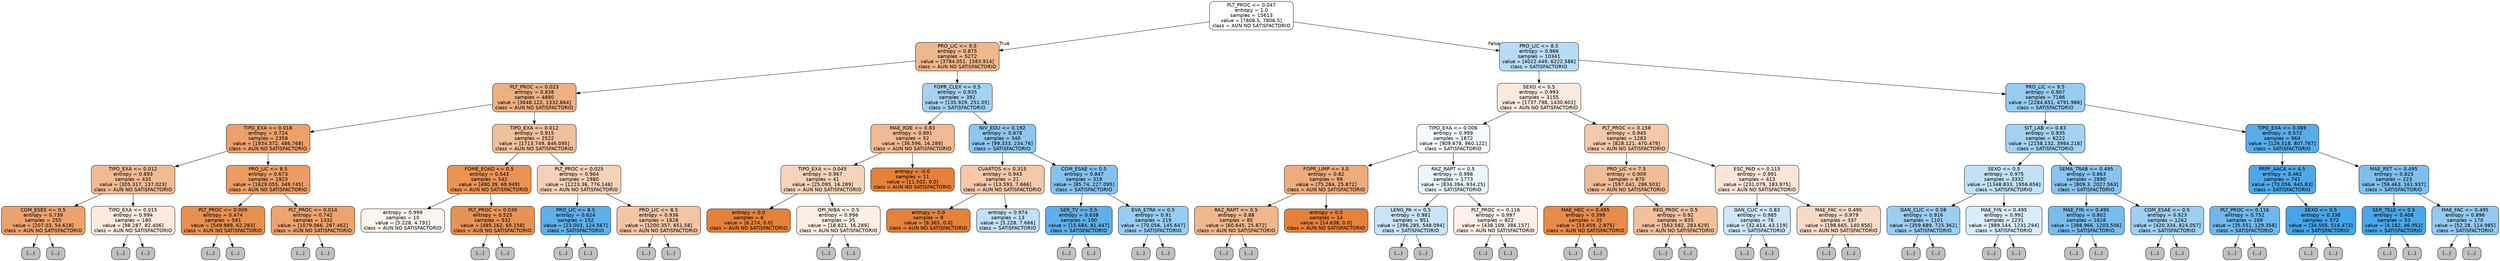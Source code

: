 digraph Tree {
node [shape=box, style="filled, rounded", color="black", fontname=helvetica] ;
edge [fontname=helvetica] ;
0 [label="PLT_PROC <= 0.047\nentropy = 1.0\nsamples = 15613\nvalue = [7806.5, 7806.5]\nclass = AUN NO SATISFACTORIO", fillcolor="#ffffff"] ;
1 [label="PRO_LIC <= 9.5\nentropy = 0.875\nsamples = 5272\nvalue = [3784.051, 1583.914]\nclass = AUN NO SATISFACTORIO", fillcolor="#f0b68c"] ;
0 -> 1 [labeldistance=2.5, labelangle=45, headlabel="True"] ;
2 [label="PLT_PROC <= 0.023\nentropy = 0.838\nsamples = 4880\nvalue = [3648.122, 1332.864]\nclass = AUN NO SATISFACTORIO", fillcolor="#eeaf81"] ;
1 -> 2 ;
3 [label="TIPO_EXA <= 0.018\nentropy = 0.724\nsamples = 2358\nvalue = [1934.372, 486.768]\nclass = AUN NO SATISFACTORIO", fillcolor="#eca16b"] ;
2 -> 3 ;
4 [label="TIPO_EXA <= 0.012\nentropy = 0.893\nsamples = 435\nvalue = [305.317, 137.023]\nclass = AUN NO SATISFACTORIO", fillcolor="#f1ba92"] ;
3 -> 4 ;
5 [label="COM_ESES <= 0.5\nentropy = 0.739\nsamples = 255\nvalue = [207.03, 54.618]\nclass = AUN NO SATISFACTORIO", fillcolor="#eca26d"] ;
4 -> 5 ;
6 [label="(...)", fillcolor="#C0C0C0"] ;
5 -> 6 ;
7 [label="(...)", fillcolor="#C0C0C0"] ;
5 -> 7 ;
10 [label="TIPO_EXA <= 0.015\nentropy = 0.994\nsamples = 180\nvalue = [98.287, 82.406]\nclass = AUN NO SATISFACTORIO", fillcolor="#fbebdf"] ;
4 -> 10 ;
11 [label="(...)", fillcolor="#C0C0C0"] ;
10 -> 11 ;
14 [label="(...)", fillcolor="#C0C0C0"] ;
10 -> 14 ;
17 [label="PRO_LIC <= 8.5\nentropy = 0.673\nsamples = 1923\nvalue = [1629.055, 349.745]\nclass = AUN NO SATISFACTORIO", fillcolor="#eb9c64"] ;
3 -> 17 ;
18 [label="PLT_PROC <= 0.009\nentropy = 0.474\nsamples = 591\nvalue = [549.989, 62.283]\nclass = AUN NO SATISFACTORIO", fillcolor="#e88f4f"] ;
17 -> 18 ;
19 [label="(...)", fillcolor="#C0C0C0"] ;
18 -> 19 ;
20 [label="(...)", fillcolor="#C0C0C0"] ;
18 -> 20 ;
23 [label="PLT_PROC <= 0.014\nentropy = 0.742\nsamples = 1332\nvalue = [1079.066, 287.462]\nclass = AUN NO SATISFACTORIO", fillcolor="#eca36e"] ;
17 -> 23 ;
24 [label="(...)", fillcolor="#C0C0C0"] ;
23 -> 24 ;
27 [label="(...)", fillcolor="#C0C0C0"] ;
23 -> 27 ;
30 [label="TIPO_EXA <= 0.012\nentropy = 0.915\nsamples = 2522\nvalue = [1713.749, 846.095]\nclass = AUN NO SATISFACTORIO", fillcolor="#f2bf9b"] ;
2 -> 30 ;
31 [label="FOME_EOAD <= 0.5\nentropy = 0.543\nsamples = 542\nvalue = [490.39, 69.949]\nclass = AUN NO SATISFACTORIO", fillcolor="#e99355"] ;
30 -> 31 ;
32 [label="entropy = 0.999\nsamples = 10\nvalue = [5.228, 4.791]\nclass = AUN NO SATISFACTORIO", fillcolor="#fdf4ee"] ;
31 -> 32 ;
33 [label="PLT_PROC <= 0.039\nentropy = 0.525\nsamples = 532\nvalue = [485.162, 65.158]\nclass = AUN NO SATISFACTORIO", fillcolor="#e89254"] ;
31 -> 33 ;
34 [label="(...)", fillcolor="#C0C0C0"] ;
33 -> 34 ;
37 [label="(...)", fillcolor="#C0C0C0"] ;
33 -> 37 ;
40 [label="PLT_PROC <= 0.025\nentropy = 0.964\nsamples = 1980\nvalue = [1223.36, 776.146]\nclass = AUN NO SATISFACTORIO", fillcolor="#f5d1b7"] ;
30 -> 40 ;
41 [label="PRO_LIC <= 8.5\nentropy = 0.624\nsamples = 152\nvalue = [23.003, 124.567]\nclass = SATISFACTORIO", fillcolor="#5eafea"] ;
40 -> 41 ;
42 [label="(...)", fillcolor="#C0C0C0"] ;
41 -> 42 ;
43 [label="(...)", fillcolor="#C0C0C0"] ;
41 -> 43 ;
46 [label="PRO_LIC <= 8.5\nentropy = 0.936\nsamples = 1828\nvalue = [1200.357, 651.58]\nclass = AUN NO SATISFACTORIO", fillcolor="#f3c5a4"] ;
40 -> 46 ;
47 [label="(...)", fillcolor="#C0C0C0"] ;
46 -> 47 ;
50 [label="(...)", fillcolor="#C0C0C0"] ;
46 -> 50 ;
53 [label="FOPR_CLEX <= 0.5\nentropy = 0.935\nsamples = 392\nvalue = [135.929, 251.05]\nclass = SATISFACTORIO", fillcolor="#a4d2f3"] ;
1 -> 53 ;
54 [label="MAE_RDE <= 0.83\nentropy = 0.891\nsamples = 52\nvalue = [36.596, 16.289]\nclass = AUN NO SATISFACTORIO", fillcolor="#f1b991"] ;
53 -> 54 ;
55 [label="TIPO_EXA <= 0.045\nentropy = 0.967\nsamples = 41\nvalue = [25.095, 16.289]\nclass = AUN NO SATISFACTORIO", fillcolor="#f6d3ba"] ;
54 -> 55 ;
56 [label="entropy = 0.0\nsamples = 6\nvalue = [6.274, 0.0]\nclass = AUN NO SATISFACTORIO", fillcolor="#e58139"] ;
55 -> 56 ;
57 [label="OPI_NIBA <= 0.5\nentropy = 0.996\nsamples = 35\nvalue = [18.821, 16.289]\nclass = AUN NO SATISFACTORIO", fillcolor="#fceee4"] ;
55 -> 57 ;
58 [label="(...)", fillcolor="#C0C0C0"] ;
57 -> 58 ;
61 [label="(...)", fillcolor="#C0C0C0"] ;
57 -> 61 ;
62 [label="entropy = -0.0\nsamples = 11\nvalue = [11.502, 0.0]\nclass = AUN NO SATISFACTORIO", fillcolor="#e58139"] ;
54 -> 62 ;
63 [label="NIV_EDU <= 0.192\nentropy = 0.878\nsamples = 340\nvalue = [99.333, 234.76]\nclass = SATISFACTORIO", fillcolor="#8dc6f0"] ;
53 -> 63 ;
64 [label="CUARTOS <= 0.315\nentropy = 0.943\nsamples = 21\nvalue = [13.593, 7.666]\nclass = AUN NO SATISFACTORIO", fillcolor="#f4c8a9"] ;
63 -> 64 ;
65 [label="entropy = 0.0\nsamples = 8\nvalue = [8.365, 0.0]\nclass = AUN NO SATISFACTORIO", fillcolor="#e58139"] ;
64 -> 65 ;
66 [label="entropy = 0.974\nsamples = 13\nvalue = [5.228, 7.666]\nclass = SATISFACTORIO", fillcolor="#c0e0f7"] ;
64 -> 66 ;
67 [label="COM_ESAE <= 0.5\nentropy = 0.847\nsamples = 319\nvalue = [85.74, 227.095]\nclass = SATISFACTORIO", fillcolor="#84c2ef"] ;
63 -> 67 ;
68 [label="SER_TV <= 0.5\nentropy = 0.638\nsamples = 100\nvalue = [15.684, 81.447]\nclass = SATISFACTORIO", fillcolor="#5fb0ea"] ;
67 -> 68 ;
69 [label="(...)", fillcolor="#C0C0C0"] ;
68 -> 69 ;
70 [label="(...)", fillcolor="#C0C0C0"] ;
68 -> 70 ;
73 [label="EVA_ETRA <= 0.5\nentropy = 0.91\nsamples = 219\nvalue = [70.056, 145.647]\nclass = SATISFACTORIO", fillcolor="#98ccf2"] ;
67 -> 73 ;
74 [label="(...)", fillcolor="#C0C0C0"] ;
73 -> 74 ;
77 [label="(...)", fillcolor="#C0C0C0"] ;
73 -> 77 ;
80 [label="PRO_LIC <= 8.5\nentropy = 0.966\nsamples = 10341\nvalue = [4022.449, 6222.586]\nclass = SATISFACTORIO", fillcolor="#b9dcf6"] ;
0 -> 80 [labeldistance=2.5, labelangle=-45, headlabel="False"] ;
81 [label="SEXO <= 0.5\nentropy = 0.993\nsamples = 3155\nvalue = [1737.798, 1430.601]\nclass = AUN NO SATISFACTORIO", fillcolor="#fae9dc"] ;
80 -> 81 ;
82 [label="TIPO_EXA <= 0.006\nentropy = 0.999\nsamples = 1872\nvalue = [909.678, 960.122]\nclass = SATISFACTORIO", fillcolor="#f5fafe"] ;
81 -> 82 ;
83 [label="FOPR_LIMP <= 3.0\nentropy = 0.82\nsamples = 99\nvalue = [75.284, 25.872]\nclass = AUN NO SATISFACTORIO", fillcolor="#eeac7d"] ;
82 -> 83 ;
84 [label="RAZ_RAPT <= 0.5\nentropy = 0.88\nsamples = 85\nvalue = [60.645, 25.872]\nclass = AUN NO SATISFACTORIO", fillcolor="#f0b78d"] ;
83 -> 84 ;
85 [label="(...)", fillcolor="#C0C0C0"] ;
84 -> 85 ;
88 [label="(...)", fillcolor="#C0C0C0"] ;
84 -> 88 ;
91 [label="entropy = 0.0\nsamples = 14\nvalue = [14.638, 0.0]\nclass = AUN NO SATISFACTORIO", fillcolor="#e58139"] ;
83 -> 91 ;
92 [label="RAZ_RAPT <= 0.5\nentropy = 0.998\nsamples = 1773\nvalue = [834.394, 934.25]\nclass = SATISFACTORIO", fillcolor="#eaf5fc"] ;
82 -> 92 ;
93 [label="LENG_PA <= 0.5\nentropy = 0.981\nsamples = 951\nvalue = [396.285, 548.094]\nclass = SATISFACTORIO", fillcolor="#c8e4f8"] ;
92 -> 93 ;
94 [label="(...)", fillcolor="#C0C0C0"] ;
93 -> 94 ;
97 [label="(...)", fillcolor="#C0C0C0"] ;
93 -> 97 ;
100 [label="PLT_PROC <= 0.116\nentropy = 0.997\nsamples = 822\nvalue = [438.109, 386.157]\nclass = AUN NO SATISFACTORIO", fillcolor="#fcf0e8"] ;
92 -> 100 ;
101 [label="(...)", fillcolor="#C0C0C0"] ;
100 -> 101 ;
104 [label="(...)", fillcolor="#C0C0C0"] ;
100 -> 104 ;
107 [label="PLT_PROC <= 0.158\nentropy = 0.945\nsamples = 1283\nvalue = [828.121, 470.479]\nclass = AUN NO SATISFACTORIO", fillcolor="#f4c9a9"] ;
81 -> 107 ;
108 [label="PRO_LIC <= 7.5\nentropy = 0.909\nsamples = 870\nvalue = [597.041, 286.503]\nclass = AUN NO SATISFACTORIO", fillcolor="#f1bd98"] ;
107 -> 108 ;
109 [label="MAE_HEC <= 0.495\nentropy = 0.399\nsamples = 35\nvalue = [33.459, 2.875]\nclass = AUN NO SATISFACTORIO", fillcolor="#e78c4a"] ;
108 -> 109 ;
110 [label="(...)", fillcolor="#C0C0C0"] ;
109 -> 110 ;
111 [label="(...)", fillcolor="#C0C0C0"] ;
109 -> 111 ;
112 [label="REG_PROC <= 0.5\nentropy = 0.92\nsamples = 835\nvalue = [563.582, 283.629]\nclass = AUN NO SATISFACTORIO", fillcolor="#f2c09d"] ;
108 -> 112 ;
113 [label="(...)", fillcolor="#C0C0C0"] ;
112 -> 113 ;
114 [label="(...)", fillcolor="#C0C0C0"] ;
112 -> 114 ;
117 [label="ESC_PAD <= 0.115\nentropy = 0.991\nsamples = 413\nvalue = [231.079, 183.975]\nclass = AUN NO SATISFACTORIO", fillcolor="#fae5d7"] ;
107 -> 117 ;
118 [label="GAN_CLIC <= 0.83\nentropy = 0.985\nsamples = 76\nvalue = [32.414, 43.119]\nclass = SATISFACTORIO", fillcolor="#cee7f9"] ;
117 -> 118 ;
119 [label="(...)", fillcolor="#C0C0C0"] ;
118 -> 119 ;
122 [label="(...)", fillcolor="#C0C0C0"] ;
118 -> 122 ;
123 [label="MAE_FAC <= 0.495\nentropy = 0.979\nsamples = 337\nvalue = [198.665, 140.856]\nclass = AUN NO SATISFACTORIO", fillcolor="#f7dac5"] ;
117 -> 123 ;
124 [label="(...)", fillcolor="#C0C0C0"] ;
123 -> 124 ;
127 [label="(...)", fillcolor="#C0C0C0"] ;
123 -> 127 ;
130 [label="PRO_LIC <= 9.5\nentropy = 0.907\nsamples = 7186\nvalue = [2284.651, 4791.986]\nclass = SATISFACTORIO", fillcolor="#97ccf1"] ;
80 -> 130 ;
131 [label="SIT_LAB <= 0.83\nentropy = 0.935\nsamples = 6222\nvalue = [2158.132, 3984.218]\nclass = SATISFACTORIO", fillcolor="#a4d2f3"] ;
130 -> 131 ;
132 [label="SEXO <= 0.5\nentropy = 0.975\nsamples = 3332\nvalue = [1348.833, 1956.656]\nclass = SATISFACTORIO", fillcolor="#c1e1f7"] ;
131 -> 132 ;
133 [label="GAN_CLIC <= 0.58\nentropy = 0.916\nsamples = 1101\nvalue = [359.689, 725.362]\nclass = SATISFACTORIO", fillcolor="#9bcef2"] ;
132 -> 133 ;
134 [label="(...)", fillcolor="#C0C0C0"] ;
133 -> 134 ;
137 [label="(...)", fillcolor="#C0C0C0"] ;
133 -> 137 ;
140 [label="MAE_FIN <= 0.495\nentropy = 0.991\nsamples = 2231\nvalue = [989.144, 1231.294]\nclass = SATISFACTORIO", fillcolor="#d8ecfa"] ;
132 -> 140 ;
141 [label="(...)", fillcolor="#C0C0C0"] ;
140 -> 141 ;
144 [label="(...)", fillcolor="#C0C0C0"] ;
140 -> 144 ;
147 [label="SEMA_TRAB <= 0.495\nentropy = 0.863\nsamples = 2890\nvalue = [809.3, 2027.563]\nclass = SATISFACTORIO", fillcolor="#88c4ef"] ;
131 -> 147 ;
148 [label="MAE_FIN <= 0.495\nentropy = 0.802\nsamples = 1628\nvalue = [388.966, 1203.506]\nclass = SATISFACTORIO", fillcolor="#79bded"] ;
147 -> 148 ;
149 [label="(...)", fillcolor="#C0C0C0"] ;
148 -> 149 ;
152 [label="(...)", fillcolor="#C0C0C0"] ;
148 -> 152 ;
155 [label="COM_ESAE <= 0.5\nentropy = 0.923\nsamples = 1262\nvalue = [420.334, 824.057]\nclass = SATISFACTORIO", fillcolor="#9ecff2"] ;
147 -> 155 ;
156 [label="(...)", fillcolor="#C0C0C0"] ;
155 -> 156 ;
159 [label="(...)", fillcolor="#C0C0C0"] ;
155 -> 159 ;
162 [label="TIPO_EXA <= 0.069\nentropy = 0.572\nsamples = 964\nvalue = [126.518, 807.767]\nclass = SATISFACTORIO", fillcolor="#58ace9"] ;
130 -> 162 ;
163 [label="PRPF_AACA <= 4.5\nentropy = 0.462\nsamples = 741\nvalue = [70.056, 645.83]\nclass = SATISFACTORIO", fillcolor="#4ea8e8"] ;
162 -> 163 ;
164 [label="PLT_PROC <= 0.116\nentropy = 0.752\nsamples = 169\nvalue = [35.551, 129.358]\nclass = SATISFACTORIO", fillcolor="#6fb8ec"] ;
163 -> 164 ;
165 [label="(...)", fillcolor="#C0C0C0"] ;
164 -> 165 ;
168 [label="(...)", fillcolor="#C0C0C0"] ;
164 -> 168 ;
171 [label="SEXO <= 0.5\nentropy = 0.338\nsamples = 572\nvalue = [34.505, 516.473]\nclass = SATISFACTORIO", fillcolor="#46a4e7"] ;
163 -> 171 ;
172 [label="(...)", fillcolor="#C0C0C0"] ;
171 -> 172 ;
175 [label="(...)", fillcolor="#C0C0C0"] ;
171 -> 175 ;
178 [label="MAE_RET <= 0.495\nentropy = 0.825\nsamples = 223\nvalue = [56.463, 161.937]\nclass = SATISFACTORIO", fillcolor="#7ebfee"] ;
162 -> 178 ;
179 [label="SER_TELE <= 0.5\nentropy = 0.408\nsamples = 53\nvalue = [4.182, 46.952]\nclass = SATISFACTORIO", fillcolor="#4ba6e7"] ;
178 -> 179 ;
180 [label="(...)", fillcolor="#C0C0C0"] ;
179 -> 180 ;
181 [label="(...)", fillcolor="#C0C0C0"] ;
179 -> 181 ;
182 [label="MAE_FAC <= 0.495\nentropy = 0.896\nsamples = 170\nvalue = [52.28, 114.985]\nclass = SATISFACTORIO", fillcolor="#93caf1"] ;
178 -> 182 ;
183 [label="(...)", fillcolor="#C0C0C0"] ;
182 -> 183 ;
186 [label="(...)", fillcolor="#C0C0C0"] ;
182 -> 186 ;
}